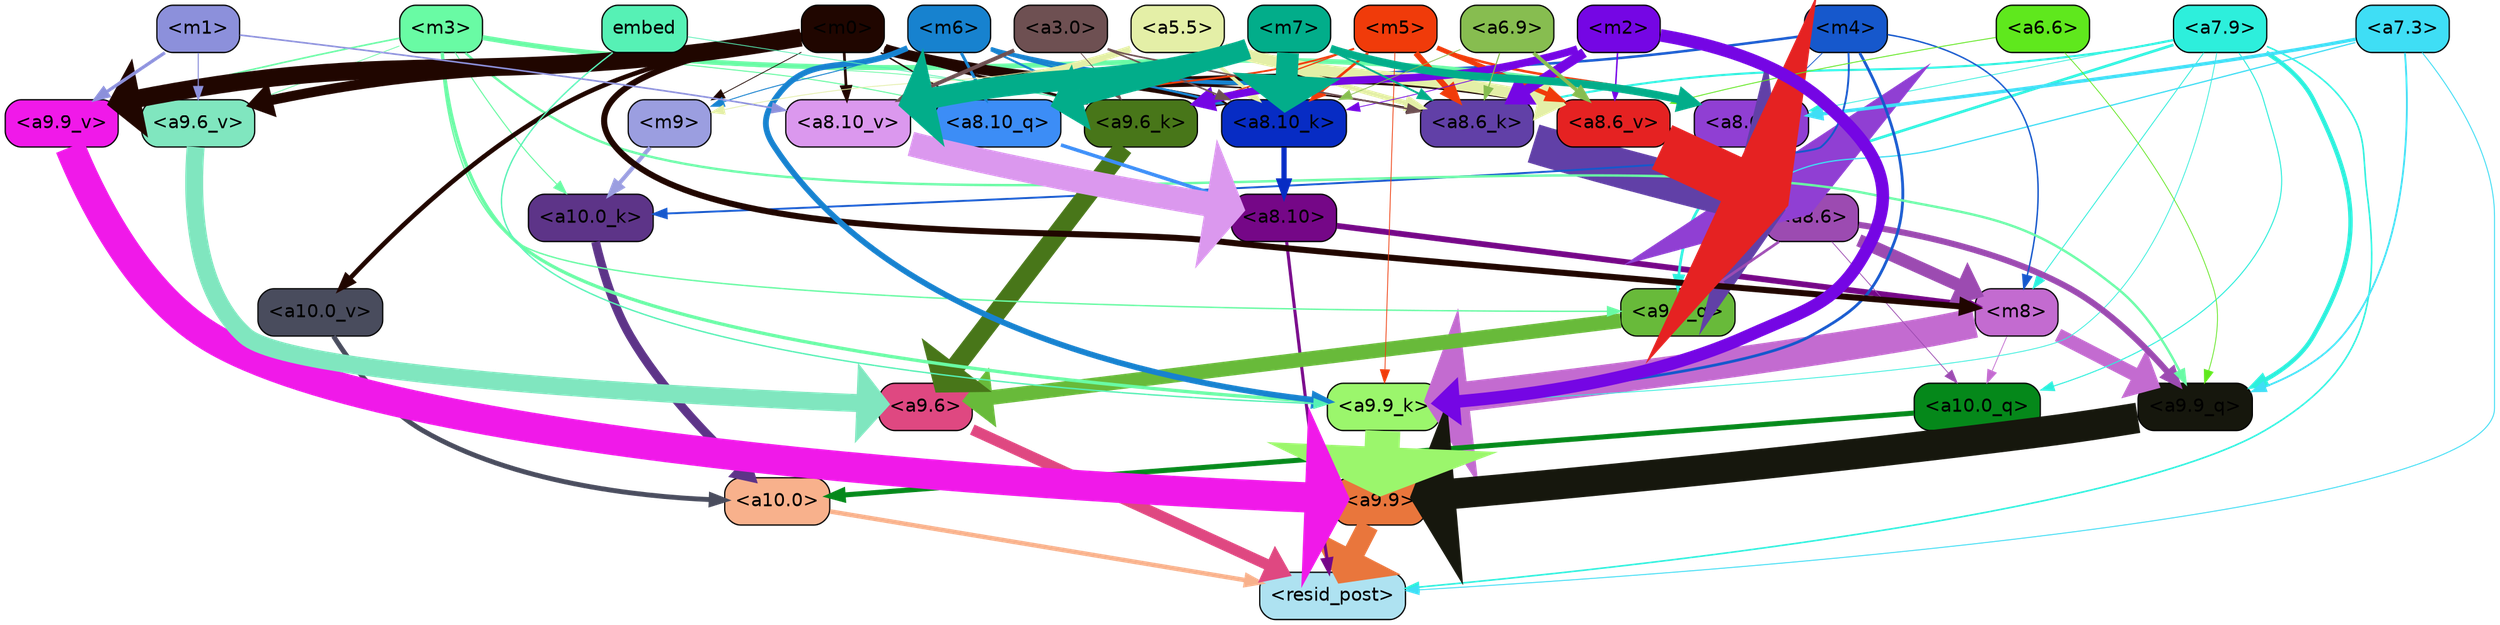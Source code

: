 strict digraph "" {
	graph [bgcolor=transparent,
		layout=dot,
		overlap=false,
		splines=true
	];
	"<a10.0>"	[color=black,
		fillcolor="#f8b18c",
		fontname=Helvetica,
		shape=box,
		style="filled, rounded"];
	"<resid_post>"	[color=black,
		fillcolor="#aee2f1",
		fontname=Helvetica,
		shape=box,
		style="filled, rounded"];
	"<a10.0>" -> "<resid_post>"	[color="#f8b18c",
		penwidth=3.4253244400024414];
	"<a9.9>"	[color=black,
		fillcolor="#e9763c",
		fontname=Helvetica,
		shape=box,
		style="filled, rounded"];
	"<a9.9>" -> "<resid_post>"	[color="#e9763c",
		penwidth=16.05378818511963];
	"<a9.6>"	[color=black,
		fillcolor="#df4881",
		fontname=Helvetica,
		shape=box,
		style="filled, rounded"];
	"<a9.6>" -> "<resid_post>"	[color="#df4881",
		penwidth=8.33797836303711];
	"<a8.10>"	[color=black,
		fillcolor="#750787",
		fontname=Helvetica,
		shape=box,
		style="filled, rounded"];
	"<a8.10>" -> "<resid_post>"	[color="#750787",
		penwidth=2.3390636444091797];
	"<m8>"	[color=black,
		fillcolor="#c36bd0",
		fontname=Helvetica,
		shape=box,
		style="filled, rounded"];
	"<a8.10>" -> "<m8>"	[color="#750787",
		penwidth=4.388927459716797];
	"<a7.9>"	[color=black,
		fillcolor="#2defdc",
		fontname=Helvetica,
		shape=box,
		style="filled, rounded"];
	"<a7.9>" -> "<resid_post>"	[color="#2defdc",
		penwidth=1.1926651000976562];
	"<a10.0_q>"	[color=black,
		fillcolor="#05881a",
		fontname=Helvetica,
		shape=box,
		style="filled, rounded"];
	"<a7.9>" -> "<a10.0_q>"	[color="#2defdc",
		penwidth=0.7811813354492188];
	"<a7.9>" -> "<m8>"	[color="#2defdc",
		penwidth=0.6738662719726562];
	"<a9.9_q>"	[color=black,
		fillcolor="#16170d",
		fontname=Helvetica,
		shape=box,
		style="filled, rounded"];
	"<a7.9>" -> "<a9.9_q>"	[color="#2defdc",
		penwidth=3.33896541595459];
	"<a9.6_q>"	[color=black,
		fillcolor="#68ba3a",
		fontname=Helvetica,
		shape=box,
		style="filled, rounded"];
	"<a7.9>" -> "<a9.6_q>"	[color="#2defdc",
		penwidth=2.0531044006347656];
	"<a9.9_k>"	[color=black,
		fillcolor="#9bf66c",
		fontname=Helvetica,
		shape=box,
		style="filled, rounded"];
	"<a7.9>" -> "<a9.9_k>"	[color="#2defdc",
		penwidth=0.6];
	"<a8.6_q>"	[color=black,
		fillcolor="#903fd3",
		fontname=Helvetica,
		shape=box,
		style="filled, rounded"];
	"<a7.9>" -> "<a8.6_q>"	[color="#2defdc",
		penwidth=0.6];
	"<a8.6_k>"	[color=black,
		fillcolor="#6140a7",
		fontname=Helvetica,
		shape=box,
		style="filled, rounded"];
	"<a7.9>" -> "<a8.6_k>"	[color="#2defdc",
		penwidth=1.5751152038574219];
	"<a7.3>"	[color=black,
		fillcolor="#3fdef5",
		fontname=Helvetica,
		shape=box,
		style="filled, rounded"];
	"<a7.3>" -> "<resid_post>"	[color="#3fdef5",
		penwidth=0.7339706420898438];
	"<a7.3>" -> "<a9.9_q>"	[color="#3fdef5",
		penwidth=1.3609809875488281];
	"<a7.3>" -> "<a9.6_q>"	[color="#3fdef5",
		penwidth=0.9587650299072266];
	"<a7.3>" -> "<a8.6_q>"	[color="#3fdef5",
		penwidth=2.597522735595703];
	"<a10.0_q>" -> "<a10.0>"	[color="#05881a",
		penwidth=3.861766815185547];
	"<a10.0_k>"	[color=black,
		fillcolor="#5d3488",
		fontname=Helvetica,
		shape=box,
		style="filled, rounded"];
	"<a10.0_k>" -> "<a10.0>"	[color="#5d3488",
		penwidth=6.691814422607422];
	"<a10.0_v>"	[color=black,
		fillcolor="#494c5d",
		fontname=Helvetica,
		shape=box,
		style="filled, rounded"];
	"<a10.0_v>" -> "<a10.0>"	[color="#494c5d",
		penwidth=3.703948974609375];
	"<m8>" -> "<a10.0_q>"	[color="#c36bd0",
		penwidth=0.6];
	"<m8>" -> "<a9.9_q>"	[color="#c36bd0",
		penwidth=10.407995223999023];
	"<m8>" -> "<a9.9_k>"	[color="#c36bd0",
		penwidth=22.67278480529785];
	"<a8.6>"	[color=black,
		fillcolor="#9c4bb1",
		fontname=Helvetica,
		shape=box,
		style="filled, rounded"];
	"<a8.6>" -> "<a10.0_q>"	[color="#9c4bb1",
		penwidth=0.6];
	"<a8.6>" -> "<m8>"	[color="#9c4bb1",
		penwidth=9.616483688354492];
	"<a8.6>" -> "<a9.9_q>"	[color="#9c4bb1",
		penwidth=4.681654930114746];
	"<a8.6>" -> "<a9.6_q>"	[color="#9c4bb1",
		penwidth=2.0046749114990234];
	"<m9>"	[color=black,
		fillcolor="#9b9ee0",
		fontname=Helvetica,
		shape=box,
		style="filled, rounded"];
	"<m9>" -> "<a10.0_k>"	[color="#9b9ee0",
		penwidth=3.1536026000976562];
	"<m4>"	[color=black,
		fillcolor="#1658cc",
		fontname=Helvetica,
		shape=box,
		style="filled, rounded"];
	"<m4>" -> "<a10.0_k>"	[color="#1658cc",
		penwidth=1.4532089233398438];
	"<m4>" -> "<m8>"	[color="#1658cc",
		penwidth=1.1121444702148438];
	"<m4>" -> "<a9.9_k>"	[color="#1658cc",
		penwidth=2.1296005249023438];
	"<a9.6_k>"	[color=black,
		fillcolor="#487619",
		fontname=Helvetica,
		shape=box,
		style="filled, rounded"];
	"<m4>" -> "<a9.6_k>"	[color="#1658cc",
		penwidth=1.93524169921875];
	"<m4>" -> "<a8.6_q>"	[color="#1658cc",
		penwidth=0.6086311340332031];
	"<m3>"	[color=black,
		fillcolor="#69fba4",
		fontname=Helvetica,
		shape=box,
		style="filled, rounded"];
	"<m3>" -> "<a10.0_k>"	[color="#69fba4",
		penwidth=0.8012542724609375];
	"<m3>" -> "<a9.9_q>"	[color="#69fba4",
		penwidth=1.8098411560058594];
	"<m3>" -> "<a9.6_q>"	[color="#69fba4",
		penwidth=1.0731983184814453];
	"<m3>" -> "<a9.9_k>"	[color="#69fba4",
		penwidth=2.538074493408203];
	"<m3>" -> "<a9.6_k>"	[color="#69fba4",
		penwidth=0.6];
	"<a9.9_v>"	[color=black,
		fillcolor="#f019e9",
		fontname=Helvetica,
		shape=box,
		style="filled, rounded"];
	"<m3>" -> "<a9.9_v>"	[color="#69fba4",
		penwidth=1.1908531188964844];
	"<a9.6_v>"	[color=black,
		fillcolor="#80e6bf",
		fontname=Helvetica,
		shape=box,
		style="filled, rounded"];
	"<m3>" -> "<a9.6_v>"	[color="#69fba4",
		penwidth=0.6];
	"<a8.10_q>"	[color=black,
		fillcolor="#3c8df6",
		fontname=Helvetica,
		shape=box,
		style="filled, rounded"];
	"<m3>" -> "<a8.10_q>"	[color="#69fba4",
		penwidth=0.7969093322753906];
	"<m3>" -> "<a8.6_q>"	[color="#69fba4",
		penwidth=3.8069801330566406];
	"<m0>"	[color=black,
		fillcolor="#200600",
		fontname=Helvetica,
		shape=box,
		style="filled, rounded"];
	"<m0>" -> "<a10.0_v>"	[color="#200600",
		penwidth=3.520832061767578];
	"<m0>" -> "<m8>"	[color="#200600",
		penwidth=4.624839782714844];
	"<m0>" -> "<m9>"	[color="#200600",
		penwidth=0.6];
	"<m0>" -> "<a9.6_k>"	[color="#200600",
		penwidth=2.0742149353027344];
	"<m0>" -> "<a9.9_v>"	[color="#200600",
		penwidth=13.6649169921875];
	"<m0>" -> "<a9.6_v>"	[color="#200600",
		penwidth=7.575786590576172];
	"<m0>" -> "<a8.10_q>"	[color="#200600",
		penwidth=1.1731605529785156];
	"<a8.10_k>"	[color=black,
		fillcolor="#072cc4",
		fontname=Helvetica,
		shape=box,
		style="filled, rounded"];
	"<m0>" -> "<a8.10_k>"	[color="#200600",
		penwidth=4.350425720214844];
	"<m0>" -> "<a8.6_k>"	[color="#200600",
		penwidth=1.1486854553222656];
	"<a8.10_v>"	[color=black,
		fillcolor="#db98ee",
		fontname=Helvetica,
		shape=box,
		style="filled, rounded"];
	"<m0>" -> "<a8.10_v>"	[color="#200600",
		penwidth=2.0526657104492188];
	"<a8.6_v>"	[color=black,
		fillcolor="#e52222",
		fontname=Helvetica,
		shape=box,
		style="filled, rounded"];
	"<m0>" -> "<a8.6_v>"	[color="#200600",
		penwidth=7.951751708984375];
	"<m6>"	[color=black,
		fillcolor="#1782cf",
		fontname=Helvetica,
		shape=box,
		style="filled, rounded"];
	"<m6>" -> "<m9>"	[color="#1782cf",
		penwidth=0.7276992797851562];
	"<m6>" -> "<a9.9_k>"	[color="#1782cf",
		penwidth=4.405937194824219];
	"<m6>" -> "<a9.6_k>"	[color="#1782cf",
		penwidth=1.6540985107421875];
	"<m6>" -> "<a8.10_q>"	[color="#1782cf",
		penwidth=2.2618331909179688];
	"<m6>" -> "<a8.6_q>"	[color="#1782cf",
		penwidth=3.241657257080078];
	"<m6>" -> "<a8.10_k>"	[color="#1782cf",
		penwidth=1.733642578125];
	"<a5.5>"	[color=black,
		fillcolor="#e4efa7",
		fontname=Helvetica,
		shape=box,
		style="filled, rounded"];
	"<a5.5>" -> "<m9>"	[color="#e4efa7",
		penwidth=0.6];
	"<a5.5>" -> "<a8.10_k>"	[color="#e4efa7",
		penwidth=2.6749038696289062];
	"<a5.5>" -> "<a8.6_k>"	[color="#e4efa7",
		penwidth=3.9810218811035156];
	"<a5.5>" -> "<a8.10_v>"	[color="#e4efa7",
		penwidth=5.2978057861328125];
	"<a5.5>" -> "<a8.6_v>"	[color="#e4efa7",
		penwidth=9.177913665771484];
	"<a9.9_q>" -> "<a9.9>"	[color="#16170d",
		penwidth=23.20368194580078];
	"<a9.6_q>" -> "<a9.6>"	[color="#68ba3a",
		penwidth=11.181507110595703];
	"<a9.9_k>" -> "<a9.9>"	[color="#9bf66c",
		penwidth=26.641464233398438];
	"<a9.6_k>" -> "<a9.6>"	[color="#487619",
		penwidth=14.532459259033203];
	"<a9.9_v>" -> "<a9.9>"	[color="#f019e9",
		penwidth=23.02225112915039];
	"<a9.6_v>" -> "<a9.6>"	[color="#80e6bf",
		penwidth=13.634431838989258];
	"<a6.6>"	[color=black,
		fillcolor="#5fe81d",
		fontname=Helvetica,
		shape=box,
		style="filled, rounded"];
	"<a6.6>" -> "<a9.9_q>"	[color="#5fe81d",
		penwidth=0.6];
	"<a6.6>" -> "<a8.6_v>"	[color="#5fe81d",
		penwidth=0.6731643676757812];
	"<m5>"	[color=black,
		fillcolor="#f03b0a",
		fontname=Helvetica,
		shape=box,
		style="filled, rounded"];
	"<m5>" -> "<a9.9_k>"	[color="#f03b0a",
		penwidth=0.6];
	"<m5>" -> "<a9.6_k>"	[color="#f03b0a",
		penwidth=0.9087238311767578];
	"<m5>" -> "<a8.10_q>"	[color="#f03b0a",
		penwidth=1.3886604309082031];
	"<m5>" -> "<a8.6_q>"	[color="#f03b0a",
		penwidth=1.8975334167480469];
	"<m5>" -> "<a8.10_k>"	[color="#f03b0a",
		penwidth=1.9560012817382812];
	"<m5>" -> "<a8.6_k>"	[color="#f03b0a",
		penwidth=4.4348602294921875];
	"<m5>" -> "<a8.6_v>"	[color="#f03b0a",
		penwidth=3.547332763671875];
	"<m2>"	[color=black,
		fillcolor="#7506e4",
		fontname=Helvetica,
		shape=box,
		style="filled, rounded"];
	"<m2>" -> "<a9.9_k>"	[color="#7506e4",
		penwidth=9.546476364135742];
	"<m2>" -> "<a9.6_k>"	[color="#7506e4",
		penwidth=5.765581130981445];
	"<m2>" -> "<a8.10_k>"	[color="#7506e4",
		penwidth=0.6];
	"<m2>" -> "<a8.6_k>"	[color="#7506e4",
		penwidth=7.5130767822265625];
	"<m2>" -> "<a8.6_v>"	[color="#7506e4",
		penwidth=1.1399917602539062];
	embed	[color=black,
		fillcolor="#56f1b5",
		fontname=Helvetica,
		shape=box,
		style="filled, rounded"];
	embed -> "<a9.9_k>"	[color="#56f1b5",
		penwidth=1.044057846069336];
	embed -> "<a9.6_k>"	[color="#56f1b5",
		penwidth=0.6];
	"<a3.0>"	[color=black,
		fillcolor="#6e5052",
		fontname=Helvetica,
		shape=box,
		style="filled, rounded"];
	"<a3.0>" -> "<a9.6_k>"	[color="#6e5052",
		penwidth=0.6];
	"<a3.0>" -> "<a8.10_k>"	[color="#6e5052",
		penwidth=1.2375259399414062];
	"<a3.0>" -> "<a8.6_k>"	[color="#6e5052",
		penwidth=1.2278594970703125];
	"<a3.0>" -> "<a8.10_v>"	[color="#6e5052",
		penwidth=2.9724464416503906];
	"<m1>"	[color=black,
		fillcolor="#8c90db",
		fontname=Helvetica,
		shape=box,
		style="filled, rounded"];
	"<m1>" -> "<a9.9_v>"	[color="#8c90db",
		penwidth=2.484710693359375];
	"<m1>" -> "<a9.6_v>"	[color="#8c90db",
		penwidth=0.8296928405761719];
	"<m1>" -> "<a8.10_v>"	[color="#8c90db",
		penwidth=1.2231903076171875];
	"<a8.10_q>" -> "<a8.10>"	[color="#3c8df6",
		penwidth=2.6974411010742188];
	"<a8.6_q>" -> "<a8.6>"	[color="#903fd3",
		penwidth=34.91962909698486];
	"<a8.10_k>" -> "<a8.10>"	[color="#072cc4",
		penwidth=3.9815139770507812];
	"<a8.6_k>" -> "<a8.6>"	[color="#6140a7",
		penwidth=30.12779998779297];
	"<a8.10_v>" -> "<a8.10>"	[color="#db98ee",
		penwidth=18.80433464050293];
	"<a8.6_v>" -> "<a8.6>"	[color="#e52222",
		penwidth=37.04597568511963];
	"<m7>"	[color=black,
		fillcolor="#02ad8a",
		fontname=Helvetica,
		shape=box,
		style="filled, rounded"];
	"<m7>" -> "<a8.10_q>"	[color="#02ad8a",
		penwidth=12.189899444580078];
	"<m7>" -> "<a8.6_q>"	[color="#02ad8a",
		penwidth=5.949329376220703];
	"<m7>" -> "<a8.10_k>"	[color="#02ad8a",
		penwidth=16.634174346923828];
	"<m7>" -> "<a8.6_k>"	[color="#02ad8a",
		penwidth=1.4160232543945312];
	"<m7>" -> "<a8.10_v>"	[color="#02ad8a",
		penwidth=15.893604278564453];
	"<a6.9>"	[color=black,
		fillcolor="#87bd50",
		fontname=Helvetica,
		shape=box,
		style="filled, rounded"];
	"<a6.9>" -> "<a8.10_k>"	[color="#87bd50",
		penwidth=0.6];
	"<a6.9>" -> "<a8.6_k>"	[color="#87bd50",
		penwidth=0.8667373657226562];
	"<a6.9>" -> "<a8.6_v>"	[color="#87bd50",
		penwidth=2.8011817932128906];
}
